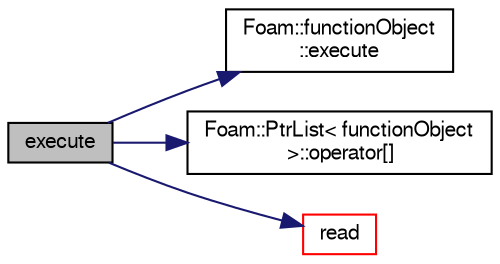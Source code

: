 digraph "execute"
{
  bgcolor="transparent";
  edge [fontname="FreeSans",fontsize="10",labelfontname="FreeSans",labelfontsize="10"];
  node [fontname="FreeSans",fontsize="10",shape=record];
  rankdir="LR";
  Node325 [label="execute",height=0.2,width=0.4,color="black", fillcolor="grey75", style="filled", fontcolor="black"];
  Node325 -> Node326 [color="midnightblue",fontsize="10",style="solid",fontname="FreeSans"];
  Node326 [label="Foam::functionObject\l::execute",height=0.2,width=0.4,color="black",URL="$a26114.html#a5506fe6a617bc9e29f8d45174ec75747",tooltip="Called at each ++ or += of the time-loop. forceWrite overrides the. "];
  Node325 -> Node327 [color="midnightblue",fontsize="10",style="solid",fontname="FreeSans"];
  Node327 [label="Foam::PtrList\< functionObject\l \>::operator[]",height=0.2,width=0.4,color="black",URL="$a25914.html#a92eab3a97cd59afdf63a26b0a90642a9",tooltip="Return element const reference. "];
  Node325 -> Node328 [color="midnightblue",fontsize="10",style="solid",fontname="FreeSans"];
  Node328 [label="read",height=0.2,width=0.4,color="red",URL="$a26126.html#af816873151ddb0126e98bb2f914d8ed5",tooltip="Read and set the function objects if their data have changed. "];
}
